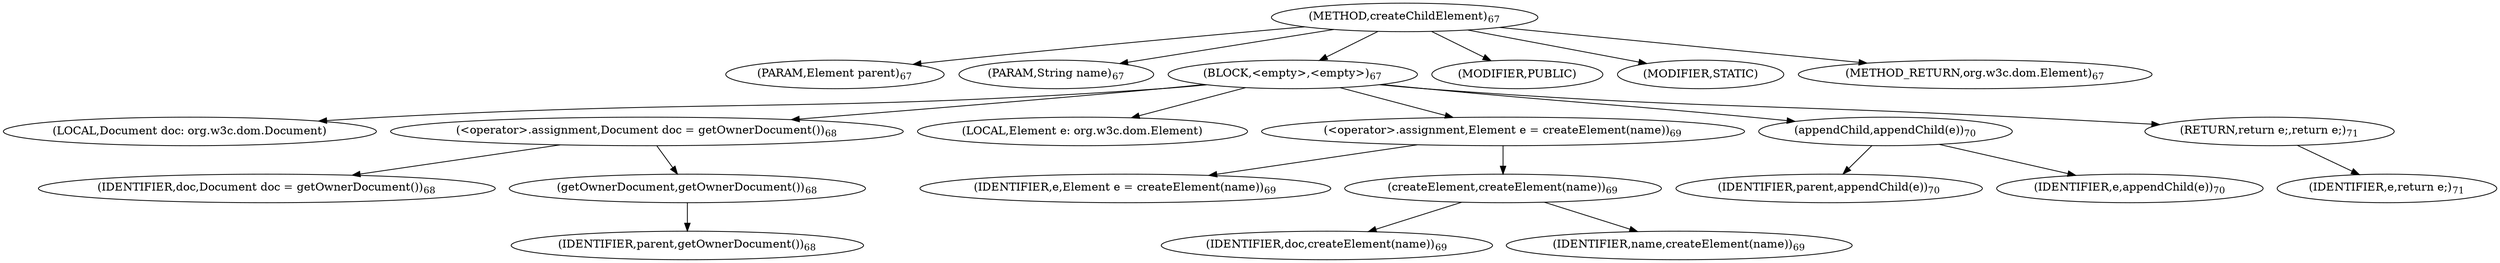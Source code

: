 digraph "createChildElement" {  
"27" [label = <(METHOD,createChildElement)<SUB>67</SUB>> ]
"28" [label = <(PARAM,Element parent)<SUB>67</SUB>> ]
"29" [label = <(PARAM,String name)<SUB>67</SUB>> ]
"30" [label = <(BLOCK,&lt;empty&gt;,&lt;empty&gt;)<SUB>67</SUB>> ]
"31" [label = <(LOCAL,Document doc: org.w3c.dom.Document)> ]
"32" [label = <(&lt;operator&gt;.assignment,Document doc = getOwnerDocument())<SUB>68</SUB>> ]
"33" [label = <(IDENTIFIER,doc,Document doc = getOwnerDocument())<SUB>68</SUB>> ]
"34" [label = <(getOwnerDocument,getOwnerDocument())<SUB>68</SUB>> ]
"35" [label = <(IDENTIFIER,parent,getOwnerDocument())<SUB>68</SUB>> ]
"36" [label = <(LOCAL,Element e: org.w3c.dom.Element)> ]
"37" [label = <(&lt;operator&gt;.assignment,Element e = createElement(name))<SUB>69</SUB>> ]
"38" [label = <(IDENTIFIER,e,Element e = createElement(name))<SUB>69</SUB>> ]
"39" [label = <(createElement,createElement(name))<SUB>69</SUB>> ]
"40" [label = <(IDENTIFIER,doc,createElement(name))<SUB>69</SUB>> ]
"41" [label = <(IDENTIFIER,name,createElement(name))<SUB>69</SUB>> ]
"42" [label = <(appendChild,appendChild(e))<SUB>70</SUB>> ]
"43" [label = <(IDENTIFIER,parent,appendChild(e))<SUB>70</SUB>> ]
"44" [label = <(IDENTIFIER,e,appendChild(e))<SUB>70</SUB>> ]
"45" [label = <(RETURN,return e;,return e;)<SUB>71</SUB>> ]
"46" [label = <(IDENTIFIER,e,return e;)<SUB>71</SUB>> ]
"47" [label = <(MODIFIER,PUBLIC)> ]
"48" [label = <(MODIFIER,STATIC)> ]
"49" [label = <(METHOD_RETURN,org.w3c.dom.Element)<SUB>67</SUB>> ]
  "27" -> "28" 
  "27" -> "29" 
  "27" -> "30" 
  "27" -> "47" 
  "27" -> "48" 
  "27" -> "49" 
  "30" -> "31" 
  "30" -> "32" 
  "30" -> "36" 
  "30" -> "37" 
  "30" -> "42" 
  "30" -> "45" 
  "32" -> "33" 
  "32" -> "34" 
  "34" -> "35" 
  "37" -> "38" 
  "37" -> "39" 
  "39" -> "40" 
  "39" -> "41" 
  "42" -> "43" 
  "42" -> "44" 
  "45" -> "46" 
}

